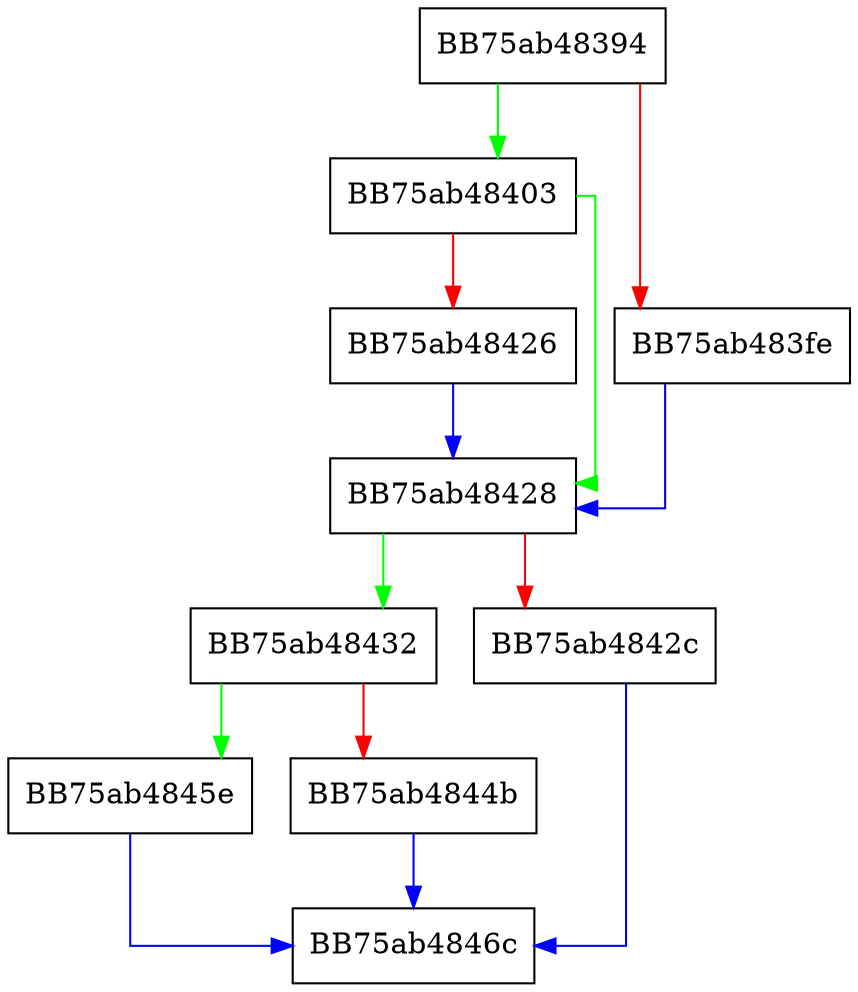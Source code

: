 digraph MatchUserAppdataPrefix {
  node [shape="box"];
  graph [splines=ortho];
  BB75ab48394 -> BB75ab48403 [color="green"];
  BB75ab48394 -> BB75ab483fe [color="red"];
  BB75ab483fe -> BB75ab48428 [color="blue"];
  BB75ab48403 -> BB75ab48428 [color="green"];
  BB75ab48403 -> BB75ab48426 [color="red"];
  BB75ab48426 -> BB75ab48428 [color="blue"];
  BB75ab48428 -> BB75ab48432 [color="green"];
  BB75ab48428 -> BB75ab4842c [color="red"];
  BB75ab4842c -> BB75ab4846c [color="blue"];
  BB75ab48432 -> BB75ab4845e [color="green"];
  BB75ab48432 -> BB75ab4844b [color="red"];
  BB75ab4844b -> BB75ab4846c [color="blue"];
  BB75ab4845e -> BB75ab4846c [color="blue"];
}